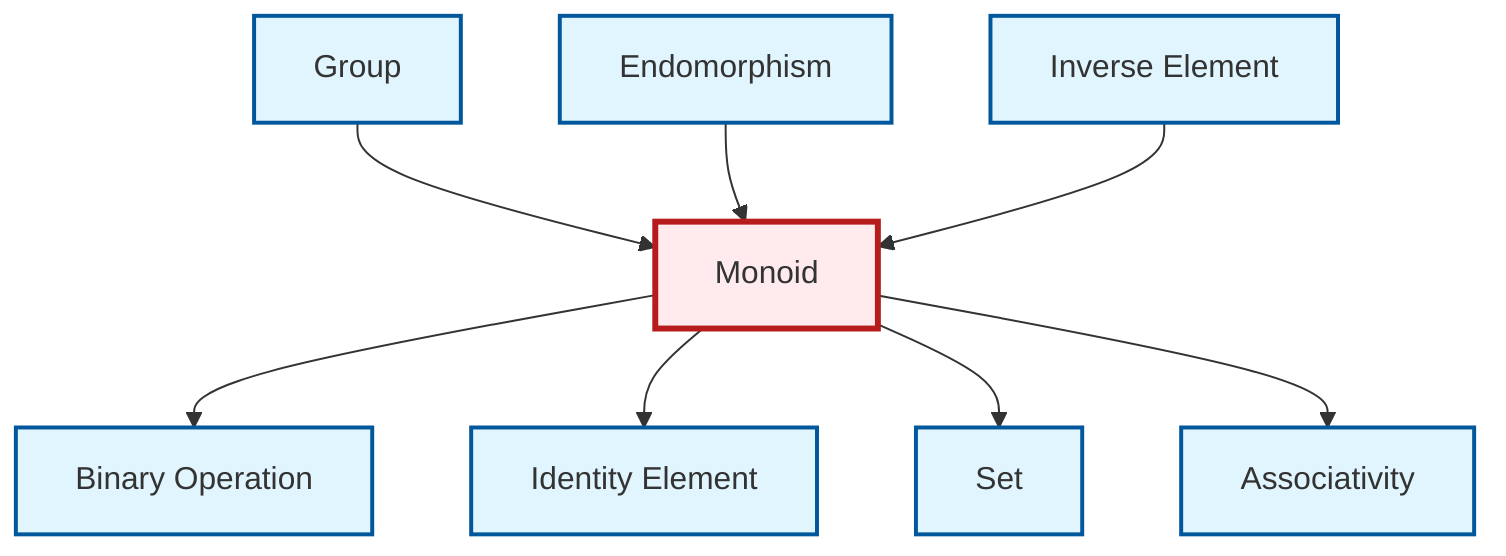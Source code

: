 graph TD
    classDef definition fill:#e1f5fe,stroke:#01579b,stroke-width:2px
    classDef theorem fill:#f3e5f5,stroke:#4a148c,stroke-width:2px
    classDef axiom fill:#fff3e0,stroke:#e65100,stroke-width:2px
    classDef example fill:#e8f5e9,stroke:#1b5e20,stroke-width:2px
    classDef current fill:#ffebee,stroke:#b71c1c,stroke-width:3px
    def-group["Group"]:::definition
    def-binary-operation["Binary Operation"]:::definition
    def-inverse-element["Inverse Element"]:::definition
    def-endomorphism["Endomorphism"]:::definition
    def-monoid["Monoid"]:::definition
    def-identity-element["Identity Element"]:::definition
    def-set["Set"]:::definition
    def-associativity["Associativity"]:::definition
    def-monoid --> def-binary-operation
    def-monoid --> def-identity-element
    def-group --> def-monoid
    def-monoid --> def-set
    def-endomorphism --> def-monoid
    def-monoid --> def-associativity
    def-inverse-element --> def-monoid
    class def-monoid current